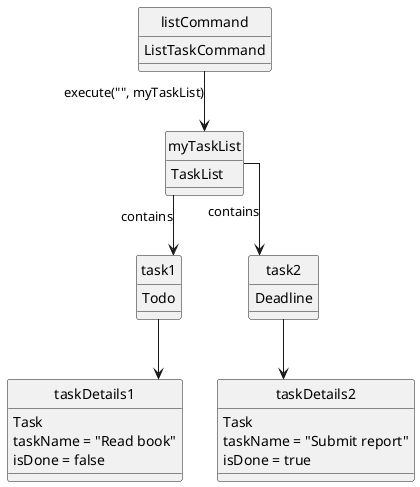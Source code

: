 @startuml
hide circle
skinparam classAttributeIconSize 0
skinparam linetype ortho

listCommand : ListTaskCommand
myTaskList : TaskList

task1 : Todo
task2 : Deadline
taskDetails1 : Task
taskDetails2 : Task

object taskDetails1 {
  taskName = "Read book"
  isDone = false
}
object taskDetails2 {
  taskName = "Submit report"
  isDone = true
}

listCommand --> myTaskList : execute("", myTaskList)
myTaskList --> task1 : contains
myTaskList --> task2 : contains
task1 --> taskDetails1
task2 --> taskDetails2

@enduml

